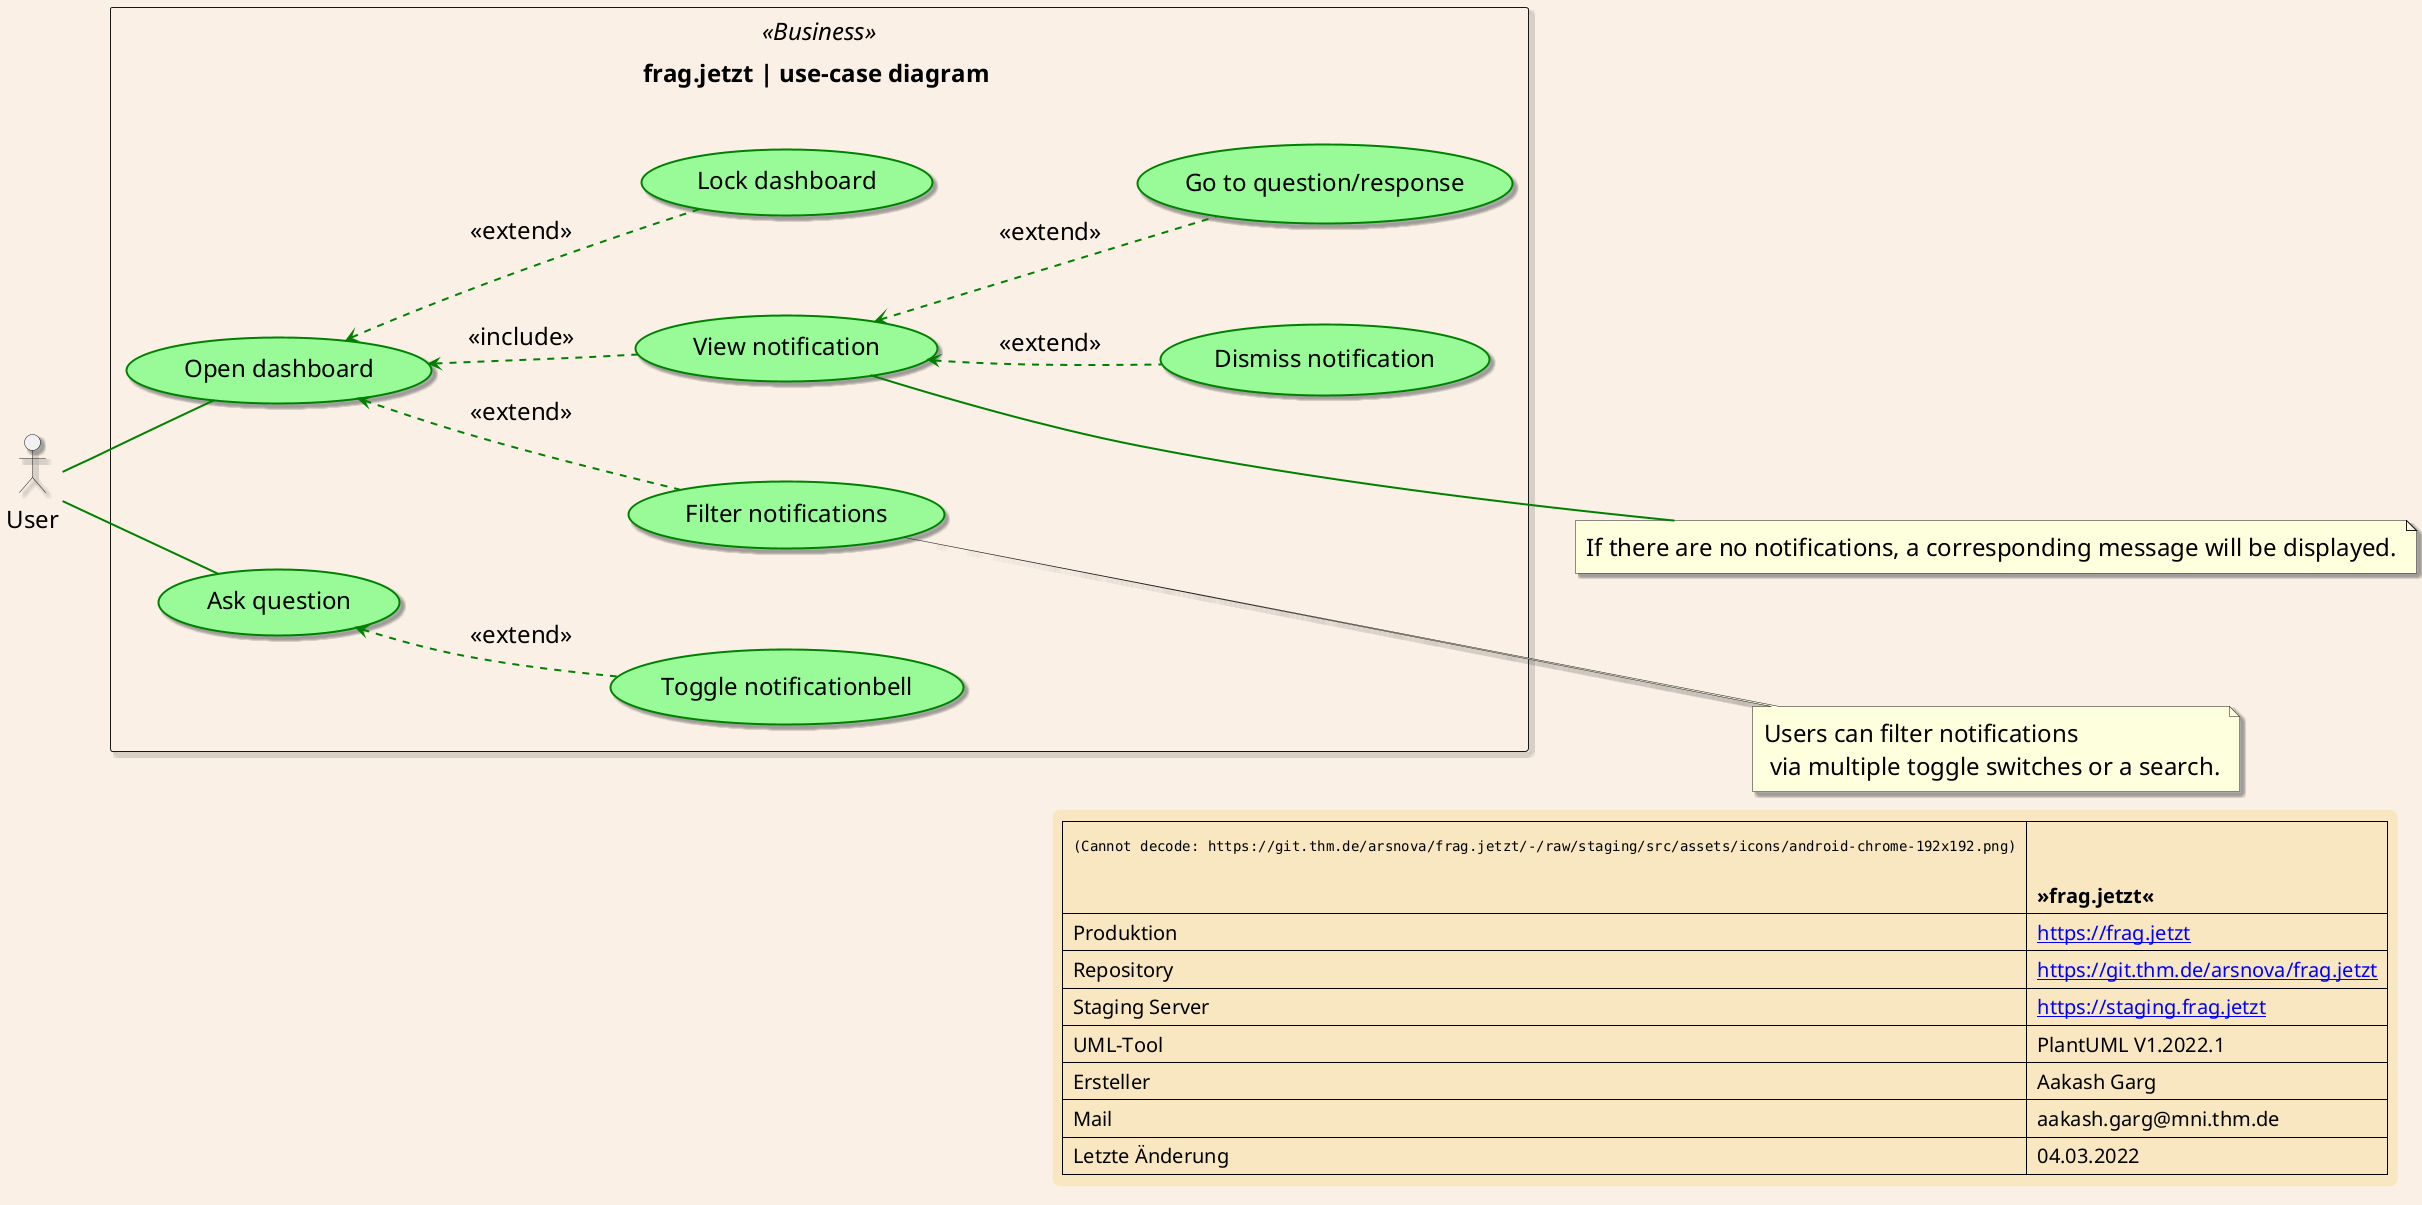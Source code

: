 @startuml

scale 1.0

left to right direction

skinparam backgroundColor Linen
skinparam LegendBackgroundColor Strategy
skinparam LegendBorderThickness 0
skinparam LegendFontSize 20
skinparam Padding 5
skinparam defaultFontSize 24
skinparam Nodesep 100
skinparam ArrowThickness 2
skinparam shadowing true

skinparam usecase {
    BackgroundColor PaleGreen
    BorderColor Green
    BackgroundColor<<USP>> Pink
    BorderColor<<USP>> HotPink
    BorderThickness 2
    ArrowThickness 2
    ArrowColor Green
    ActorBorderColor Green
}

actor User


note "Users can filter notifications \n via multiple toggle switches or a search." as NoteForFilterNotifications
note "If there are no notifications, a corresponding message will be displayed." as NoteForViewNotification

rectangle "frag.jetzt | use-case diagram \n" << Business >> {


    (Filter notifications) --- NoteForFilterNotifications
    (View notification) --- NoteForViewNotification
    User -- (Open dashboard)
    User -- (Ask question)
    
    (Ask question) <.. (Toggle notificationbell) : << extend >>
    (Open dashboard) <.. (Filter notifications) : << extend >>
    (Open dashboard) <.. (Lock dashboard) : << extend >>
    (Open dashboard) <.. (View notification) : << include >>
    (View notification) <.. (Dismiss notification) : << extend >>
    (View notification) <.. (Go to question/response) : << extend >>
}

legend right
  | <img:https://git.thm.de/arsnova/frag.jetzt/-/raw/staging/src/assets/icons/android-chrome-192x192.png> |= \n\n »frag.jetzt« |
  | Produktion | [[https://frag.jetzt]] |
  | Repository | [[https://git.thm.de/arsnova/frag.jetzt]] |
  | Staging Server | [[https://staging.frag.jetzt]] |
  | UML-Tool| PlantUML V1.2022.1|
  | Ersteller| Aakash Garg|
  | Mail| aakash.garg@mni.thm.de |
  | Letzte Änderung| 04.03.2022 |
end legend

@enduml

